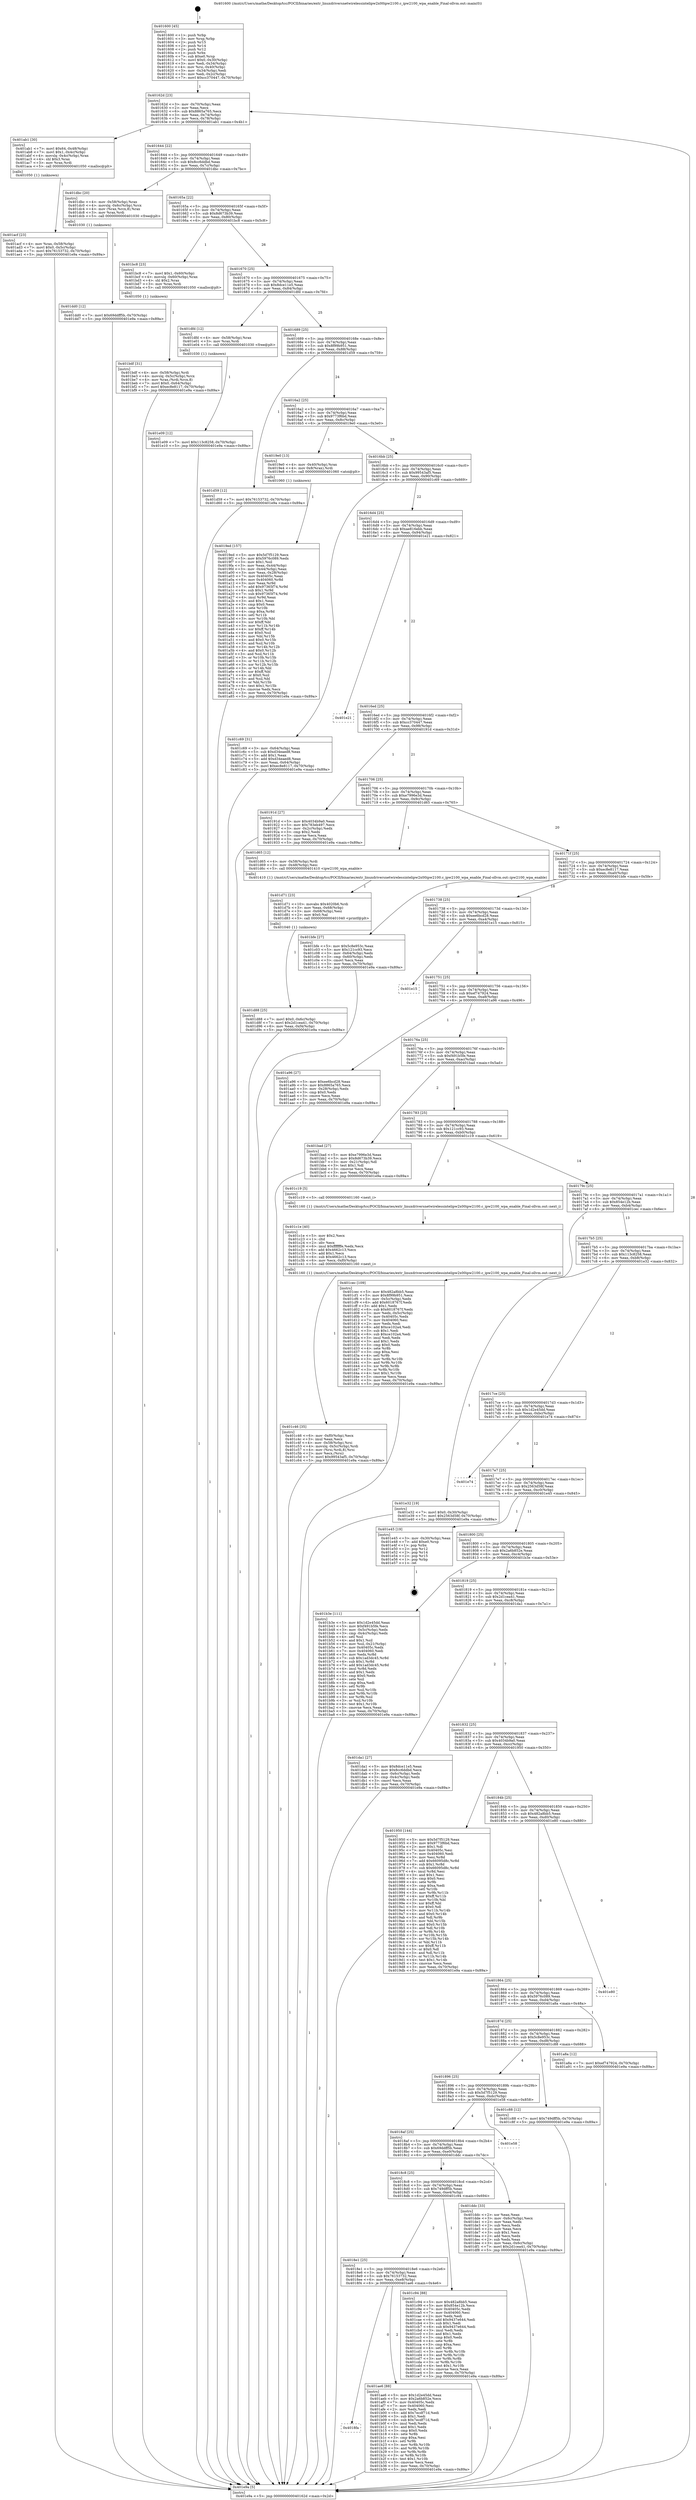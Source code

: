 digraph "0x401600" {
  label = "0x401600 (/mnt/c/Users/mathe/Desktop/tcc/POCII/binaries/extr_linuxdriversnetwirelessintelipw2x00ipw2100.c_ipw2100_wpa_enable_Final-ollvm.out::main(0))"
  labelloc = "t"
  node[shape=record]

  Entry [label="",width=0.3,height=0.3,shape=circle,fillcolor=black,style=filled]
  "0x40162d" [label="{
     0x40162d [23]\l
     | [instrs]\l
     &nbsp;&nbsp;0x40162d \<+3\>: mov -0x70(%rbp),%eax\l
     &nbsp;&nbsp;0x401630 \<+2\>: mov %eax,%ecx\l
     &nbsp;&nbsp;0x401632 \<+6\>: sub $0x8865a765,%ecx\l
     &nbsp;&nbsp;0x401638 \<+3\>: mov %eax,-0x74(%rbp)\l
     &nbsp;&nbsp;0x40163b \<+3\>: mov %ecx,-0x78(%rbp)\l
     &nbsp;&nbsp;0x40163e \<+6\>: je 0000000000401ab1 \<main+0x4b1\>\l
  }"]
  "0x401ab1" [label="{
     0x401ab1 [30]\l
     | [instrs]\l
     &nbsp;&nbsp;0x401ab1 \<+7\>: movl $0x64,-0x48(%rbp)\l
     &nbsp;&nbsp;0x401ab8 \<+7\>: movl $0x1,-0x4c(%rbp)\l
     &nbsp;&nbsp;0x401abf \<+4\>: movslq -0x4c(%rbp),%rax\l
     &nbsp;&nbsp;0x401ac3 \<+4\>: shl $0x3,%rax\l
     &nbsp;&nbsp;0x401ac7 \<+3\>: mov %rax,%rdi\l
     &nbsp;&nbsp;0x401aca \<+5\>: call 0000000000401050 \<malloc@plt\>\l
     | [calls]\l
     &nbsp;&nbsp;0x401050 \{1\} (unknown)\l
  }"]
  "0x401644" [label="{
     0x401644 [22]\l
     | [instrs]\l
     &nbsp;&nbsp;0x401644 \<+5\>: jmp 0000000000401649 \<main+0x49\>\l
     &nbsp;&nbsp;0x401649 \<+3\>: mov -0x74(%rbp),%eax\l
     &nbsp;&nbsp;0x40164c \<+5\>: sub $0x8cc6ddbd,%eax\l
     &nbsp;&nbsp;0x401651 \<+3\>: mov %eax,-0x7c(%rbp)\l
     &nbsp;&nbsp;0x401654 \<+6\>: je 0000000000401dbc \<main+0x7bc\>\l
  }"]
  Exit [label="",width=0.3,height=0.3,shape=circle,fillcolor=black,style=filled,peripheries=2]
  "0x401dbc" [label="{
     0x401dbc [20]\l
     | [instrs]\l
     &nbsp;&nbsp;0x401dbc \<+4\>: mov -0x58(%rbp),%rax\l
     &nbsp;&nbsp;0x401dc0 \<+4\>: movslq -0x6c(%rbp),%rcx\l
     &nbsp;&nbsp;0x401dc4 \<+4\>: mov (%rax,%rcx,8),%rax\l
     &nbsp;&nbsp;0x401dc8 \<+3\>: mov %rax,%rdi\l
     &nbsp;&nbsp;0x401dcb \<+5\>: call 0000000000401030 \<free@plt\>\l
     | [calls]\l
     &nbsp;&nbsp;0x401030 \{1\} (unknown)\l
  }"]
  "0x40165a" [label="{
     0x40165a [22]\l
     | [instrs]\l
     &nbsp;&nbsp;0x40165a \<+5\>: jmp 000000000040165f \<main+0x5f\>\l
     &nbsp;&nbsp;0x40165f \<+3\>: mov -0x74(%rbp),%eax\l
     &nbsp;&nbsp;0x401662 \<+5\>: sub $0x8d673b39,%eax\l
     &nbsp;&nbsp;0x401667 \<+3\>: mov %eax,-0x80(%rbp)\l
     &nbsp;&nbsp;0x40166a \<+6\>: je 0000000000401bc8 \<main+0x5c8\>\l
  }"]
  "0x401e09" [label="{
     0x401e09 [12]\l
     | [instrs]\l
     &nbsp;&nbsp;0x401e09 \<+7\>: movl $0x113c8258,-0x70(%rbp)\l
     &nbsp;&nbsp;0x401e10 \<+5\>: jmp 0000000000401e9a \<main+0x89a\>\l
  }"]
  "0x401bc8" [label="{
     0x401bc8 [23]\l
     | [instrs]\l
     &nbsp;&nbsp;0x401bc8 \<+7\>: movl $0x1,-0x60(%rbp)\l
     &nbsp;&nbsp;0x401bcf \<+4\>: movslq -0x60(%rbp),%rax\l
     &nbsp;&nbsp;0x401bd3 \<+4\>: shl $0x2,%rax\l
     &nbsp;&nbsp;0x401bd7 \<+3\>: mov %rax,%rdi\l
     &nbsp;&nbsp;0x401bda \<+5\>: call 0000000000401050 \<malloc@plt\>\l
     | [calls]\l
     &nbsp;&nbsp;0x401050 \{1\} (unknown)\l
  }"]
  "0x401670" [label="{
     0x401670 [25]\l
     | [instrs]\l
     &nbsp;&nbsp;0x401670 \<+5\>: jmp 0000000000401675 \<main+0x75\>\l
     &nbsp;&nbsp;0x401675 \<+3\>: mov -0x74(%rbp),%eax\l
     &nbsp;&nbsp;0x401678 \<+5\>: sub $0x8dce11e5,%eax\l
     &nbsp;&nbsp;0x40167d \<+6\>: mov %eax,-0x84(%rbp)\l
     &nbsp;&nbsp;0x401683 \<+6\>: je 0000000000401dfd \<main+0x7fd\>\l
  }"]
  "0x401dd0" [label="{
     0x401dd0 [12]\l
     | [instrs]\l
     &nbsp;&nbsp;0x401dd0 \<+7\>: movl $0x69ddff5b,-0x70(%rbp)\l
     &nbsp;&nbsp;0x401dd7 \<+5\>: jmp 0000000000401e9a \<main+0x89a\>\l
  }"]
  "0x401dfd" [label="{
     0x401dfd [12]\l
     | [instrs]\l
     &nbsp;&nbsp;0x401dfd \<+4\>: mov -0x58(%rbp),%rax\l
     &nbsp;&nbsp;0x401e01 \<+3\>: mov %rax,%rdi\l
     &nbsp;&nbsp;0x401e04 \<+5\>: call 0000000000401030 \<free@plt\>\l
     | [calls]\l
     &nbsp;&nbsp;0x401030 \{1\} (unknown)\l
  }"]
  "0x401689" [label="{
     0x401689 [25]\l
     | [instrs]\l
     &nbsp;&nbsp;0x401689 \<+5\>: jmp 000000000040168e \<main+0x8e\>\l
     &nbsp;&nbsp;0x40168e \<+3\>: mov -0x74(%rbp),%eax\l
     &nbsp;&nbsp;0x401691 \<+5\>: sub $0x8f99b951,%eax\l
     &nbsp;&nbsp;0x401696 \<+6\>: mov %eax,-0x88(%rbp)\l
     &nbsp;&nbsp;0x40169c \<+6\>: je 0000000000401d59 \<main+0x759\>\l
  }"]
  "0x401d88" [label="{
     0x401d88 [25]\l
     | [instrs]\l
     &nbsp;&nbsp;0x401d88 \<+7\>: movl $0x0,-0x6c(%rbp)\l
     &nbsp;&nbsp;0x401d8f \<+7\>: movl $0x2d1cea41,-0x70(%rbp)\l
     &nbsp;&nbsp;0x401d96 \<+6\>: mov %eax,-0xf4(%rbp)\l
     &nbsp;&nbsp;0x401d9c \<+5\>: jmp 0000000000401e9a \<main+0x89a\>\l
  }"]
  "0x401d59" [label="{
     0x401d59 [12]\l
     | [instrs]\l
     &nbsp;&nbsp;0x401d59 \<+7\>: movl $0x76153732,-0x70(%rbp)\l
     &nbsp;&nbsp;0x401d60 \<+5\>: jmp 0000000000401e9a \<main+0x89a\>\l
  }"]
  "0x4016a2" [label="{
     0x4016a2 [25]\l
     | [instrs]\l
     &nbsp;&nbsp;0x4016a2 \<+5\>: jmp 00000000004016a7 \<main+0xa7\>\l
     &nbsp;&nbsp;0x4016a7 \<+3\>: mov -0x74(%rbp),%eax\l
     &nbsp;&nbsp;0x4016aa \<+5\>: sub $0x9773f6bd,%eax\l
     &nbsp;&nbsp;0x4016af \<+6\>: mov %eax,-0x8c(%rbp)\l
     &nbsp;&nbsp;0x4016b5 \<+6\>: je 00000000004019e0 \<main+0x3e0\>\l
  }"]
  "0x401d71" [label="{
     0x401d71 [23]\l
     | [instrs]\l
     &nbsp;&nbsp;0x401d71 \<+10\>: movabs $0x4020b6,%rdi\l
     &nbsp;&nbsp;0x401d7b \<+3\>: mov %eax,-0x68(%rbp)\l
     &nbsp;&nbsp;0x401d7e \<+3\>: mov -0x68(%rbp),%esi\l
     &nbsp;&nbsp;0x401d81 \<+2\>: mov $0x0,%al\l
     &nbsp;&nbsp;0x401d83 \<+5\>: call 0000000000401040 \<printf@plt\>\l
     | [calls]\l
     &nbsp;&nbsp;0x401040 \{1\} (unknown)\l
  }"]
  "0x4019e0" [label="{
     0x4019e0 [13]\l
     | [instrs]\l
     &nbsp;&nbsp;0x4019e0 \<+4\>: mov -0x40(%rbp),%rax\l
     &nbsp;&nbsp;0x4019e4 \<+4\>: mov 0x8(%rax),%rdi\l
     &nbsp;&nbsp;0x4019e8 \<+5\>: call 0000000000401060 \<atoi@plt\>\l
     | [calls]\l
     &nbsp;&nbsp;0x401060 \{1\} (unknown)\l
  }"]
  "0x4016bb" [label="{
     0x4016bb [25]\l
     | [instrs]\l
     &nbsp;&nbsp;0x4016bb \<+5\>: jmp 00000000004016c0 \<main+0xc0\>\l
     &nbsp;&nbsp;0x4016c0 \<+3\>: mov -0x74(%rbp),%eax\l
     &nbsp;&nbsp;0x4016c3 \<+5\>: sub $0x99543af5,%eax\l
     &nbsp;&nbsp;0x4016c8 \<+6\>: mov %eax,-0x90(%rbp)\l
     &nbsp;&nbsp;0x4016ce \<+6\>: je 0000000000401c69 \<main+0x669\>\l
  }"]
  "0x401c46" [label="{
     0x401c46 [35]\l
     | [instrs]\l
     &nbsp;&nbsp;0x401c46 \<+6\>: mov -0xf0(%rbp),%ecx\l
     &nbsp;&nbsp;0x401c4c \<+3\>: imul %eax,%ecx\l
     &nbsp;&nbsp;0x401c4f \<+4\>: mov -0x58(%rbp),%rsi\l
     &nbsp;&nbsp;0x401c53 \<+4\>: movslq -0x5c(%rbp),%rdi\l
     &nbsp;&nbsp;0x401c57 \<+4\>: mov (%rsi,%rdi,8),%rsi\l
     &nbsp;&nbsp;0x401c5b \<+2\>: mov %ecx,(%rsi)\l
     &nbsp;&nbsp;0x401c5d \<+7\>: movl $0x99543af5,-0x70(%rbp)\l
     &nbsp;&nbsp;0x401c64 \<+5\>: jmp 0000000000401e9a \<main+0x89a\>\l
  }"]
  "0x401c69" [label="{
     0x401c69 [31]\l
     | [instrs]\l
     &nbsp;&nbsp;0x401c69 \<+3\>: mov -0x64(%rbp),%eax\l
     &nbsp;&nbsp;0x401c6c \<+5\>: sub $0xd34eaed8,%eax\l
     &nbsp;&nbsp;0x401c71 \<+3\>: add $0x1,%eax\l
     &nbsp;&nbsp;0x401c74 \<+5\>: add $0xd34eaed8,%eax\l
     &nbsp;&nbsp;0x401c79 \<+3\>: mov %eax,-0x64(%rbp)\l
     &nbsp;&nbsp;0x401c7c \<+7\>: movl $0xec8e8117,-0x70(%rbp)\l
     &nbsp;&nbsp;0x401c83 \<+5\>: jmp 0000000000401e9a \<main+0x89a\>\l
  }"]
  "0x4016d4" [label="{
     0x4016d4 [25]\l
     | [instrs]\l
     &nbsp;&nbsp;0x4016d4 \<+5\>: jmp 00000000004016d9 \<main+0xd9\>\l
     &nbsp;&nbsp;0x4016d9 \<+3\>: mov -0x74(%rbp),%eax\l
     &nbsp;&nbsp;0x4016dc \<+5\>: sub $0xae816ebb,%eax\l
     &nbsp;&nbsp;0x4016e1 \<+6\>: mov %eax,-0x94(%rbp)\l
     &nbsp;&nbsp;0x4016e7 \<+6\>: je 0000000000401e21 \<main+0x821\>\l
  }"]
  "0x401c1e" [label="{
     0x401c1e [40]\l
     | [instrs]\l
     &nbsp;&nbsp;0x401c1e \<+5\>: mov $0x2,%ecx\l
     &nbsp;&nbsp;0x401c23 \<+1\>: cltd\l
     &nbsp;&nbsp;0x401c24 \<+2\>: idiv %ecx\l
     &nbsp;&nbsp;0x401c26 \<+6\>: imul $0xfffffffe,%edx,%ecx\l
     &nbsp;&nbsp;0x401c2c \<+6\>: add $0x4662c13,%ecx\l
     &nbsp;&nbsp;0x401c32 \<+3\>: add $0x1,%ecx\l
     &nbsp;&nbsp;0x401c35 \<+6\>: sub $0x4662c13,%ecx\l
     &nbsp;&nbsp;0x401c3b \<+6\>: mov %ecx,-0xf0(%rbp)\l
     &nbsp;&nbsp;0x401c41 \<+5\>: call 0000000000401160 \<next_i\>\l
     | [calls]\l
     &nbsp;&nbsp;0x401160 \{1\} (/mnt/c/Users/mathe/Desktop/tcc/POCII/binaries/extr_linuxdriversnetwirelessintelipw2x00ipw2100.c_ipw2100_wpa_enable_Final-ollvm.out::next_i)\l
  }"]
  "0x401e21" [label="{
     0x401e21\l
  }", style=dashed]
  "0x4016ed" [label="{
     0x4016ed [25]\l
     | [instrs]\l
     &nbsp;&nbsp;0x4016ed \<+5\>: jmp 00000000004016f2 \<main+0xf2\>\l
     &nbsp;&nbsp;0x4016f2 \<+3\>: mov -0x74(%rbp),%eax\l
     &nbsp;&nbsp;0x4016f5 \<+5\>: sub $0xcc370447,%eax\l
     &nbsp;&nbsp;0x4016fa \<+6\>: mov %eax,-0x98(%rbp)\l
     &nbsp;&nbsp;0x401700 \<+6\>: je 000000000040191d \<main+0x31d\>\l
  }"]
  "0x401bdf" [label="{
     0x401bdf [31]\l
     | [instrs]\l
     &nbsp;&nbsp;0x401bdf \<+4\>: mov -0x58(%rbp),%rdi\l
     &nbsp;&nbsp;0x401be3 \<+4\>: movslq -0x5c(%rbp),%rcx\l
     &nbsp;&nbsp;0x401be7 \<+4\>: mov %rax,(%rdi,%rcx,8)\l
     &nbsp;&nbsp;0x401beb \<+7\>: movl $0x0,-0x64(%rbp)\l
     &nbsp;&nbsp;0x401bf2 \<+7\>: movl $0xec8e8117,-0x70(%rbp)\l
     &nbsp;&nbsp;0x401bf9 \<+5\>: jmp 0000000000401e9a \<main+0x89a\>\l
  }"]
  "0x40191d" [label="{
     0x40191d [27]\l
     | [instrs]\l
     &nbsp;&nbsp;0x40191d \<+5\>: mov $0x4034b9a0,%eax\l
     &nbsp;&nbsp;0x401922 \<+5\>: mov $0x783eb497,%ecx\l
     &nbsp;&nbsp;0x401927 \<+3\>: mov -0x2c(%rbp),%edx\l
     &nbsp;&nbsp;0x40192a \<+3\>: cmp $0x2,%edx\l
     &nbsp;&nbsp;0x40192d \<+3\>: cmovne %ecx,%eax\l
     &nbsp;&nbsp;0x401930 \<+3\>: mov %eax,-0x70(%rbp)\l
     &nbsp;&nbsp;0x401933 \<+5\>: jmp 0000000000401e9a \<main+0x89a\>\l
  }"]
  "0x401706" [label="{
     0x401706 [25]\l
     | [instrs]\l
     &nbsp;&nbsp;0x401706 \<+5\>: jmp 000000000040170b \<main+0x10b\>\l
     &nbsp;&nbsp;0x40170b \<+3\>: mov -0x74(%rbp),%eax\l
     &nbsp;&nbsp;0x40170e \<+5\>: sub $0xe7996e3d,%eax\l
     &nbsp;&nbsp;0x401713 \<+6\>: mov %eax,-0x9c(%rbp)\l
     &nbsp;&nbsp;0x401719 \<+6\>: je 0000000000401d65 \<main+0x765\>\l
  }"]
  "0x401e9a" [label="{
     0x401e9a [5]\l
     | [instrs]\l
     &nbsp;&nbsp;0x401e9a \<+5\>: jmp 000000000040162d \<main+0x2d\>\l
  }"]
  "0x401600" [label="{
     0x401600 [45]\l
     | [instrs]\l
     &nbsp;&nbsp;0x401600 \<+1\>: push %rbp\l
     &nbsp;&nbsp;0x401601 \<+3\>: mov %rsp,%rbp\l
     &nbsp;&nbsp;0x401604 \<+2\>: push %r15\l
     &nbsp;&nbsp;0x401606 \<+2\>: push %r14\l
     &nbsp;&nbsp;0x401608 \<+2\>: push %r12\l
     &nbsp;&nbsp;0x40160a \<+1\>: push %rbx\l
     &nbsp;&nbsp;0x40160b \<+7\>: sub $0xe0,%rsp\l
     &nbsp;&nbsp;0x401612 \<+7\>: movl $0x0,-0x30(%rbp)\l
     &nbsp;&nbsp;0x401619 \<+3\>: mov %edi,-0x34(%rbp)\l
     &nbsp;&nbsp;0x40161c \<+4\>: mov %rsi,-0x40(%rbp)\l
     &nbsp;&nbsp;0x401620 \<+3\>: mov -0x34(%rbp),%edi\l
     &nbsp;&nbsp;0x401623 \<+3\>: mov %edi,-0x2c(%rbp)\l
     &nbsp;&nbsp;0x401626 \<+7\>: movl $0xcc370447,-0x70(%rbp)\l
  }"]
  "0x4018fa" [label="{
     0x4018fa\l
  }", style=dashed]
  "0x401d65" [label="{
     0x401d65 [12]\l
     | [instrs]\l
     &nbsp;&nbsp;0x401d65 \<+4\>: mov -0x58(%rbp),%rdi\l
     &nbsp;&nbsp;0x401d69 \<+3\>: mov -0x48(%rbp),%esi\l
     &nbsp;&nbsp;0x401d6c \<+5\>: call 0000000000401410 \<ipw2100_wpa_enable\>\l
     | [calls]\l
     &nbsp;&nbsp;0x401410 \{1\} (/mnt/c/Users/mathe/Desktop/tcc/POCII/binaries/extr_linuxdriversnetwirelessintelipw2x00ipw2100.c_ipw2100_wpa_enable_Final-ollvm.out::ipw2100_wpa_enable)\l
  }"]
  "0x40171f" [label="{
     0x40171f [25]\l
     | [instrs]\l
     &nbsp;&nbsp;0x40171f \<+5\>: jmp 0000000000401724 \<main+0x124\>\l
     &nbsp;&nbsp;0x401724 \<+3\>: mov -0x74(%rbp),%eax\l
     &nbsp;&nbsp;0x401727 \<+5\>: sub $0xec8e8117,%eax\l
     &nbsp;&nbsp;0x40172c \<+6\>: mov %eax,-0xa0(%rbp)\l
     &nbsp;&nbsp;0x401732 \<+6\>: je 0000000000401bfe \<main+0x5fe\>\l
  }"]
  "0x401ae6" [label="{
     0x401ae6 [88]\l
     | [instrs]\l
     &nbsp;&nbsp;0x401ae6 \<+5\>: mov $0x1d2e45dd,%eax\l
     &nbsp;&nbsp;0x401aeb \<+5\>: mov $0x2a6b852e,%ecx\l
     &nbsp;&nbsp;0x401af0 \<+7\>: mov 0x40405c,%edx\l
     &nbsp;&nbsp;0x401af7 \<+7\>: mov 0x404060,%esi\l
     &nbsp;&nbsp;0x401afe \<+2\>: mov %edx,%edi\l
     &nbsp;&nbsp;0x401b00 \<+6\>: add $0x7ecdf71d,%edi\l
     &nbsp;&nbsp;0x401b06 \<+3\>: sub $0x1,%edi\l
     &nbsp;&nbsp;0x401b09 \<+6\>: sub $0x7ecdf71d,%edi\l
     &nbsp;&nbsp;0x401b0f \<+3\>: imul %edi,%edx\l
     &nbsp;&nbsp;0x401b12 \<+3\>: and $0x1,%edx\l
     &nbsp;&nbsp;0x401b15 \<+3\>: cmp $0x0,%edx\l
     &nbsp;&nbsp;0x401b18 \<+4\>: sete %r8b\l
     &nbsp;&nbsp;0x401b1c \<+3\>: cmp $0xa,%esi\l
     &nbsp;&nbsp;0x401b1f \<+4\>: setl %r9b\l
     &nbsp;&nbsp;0x401b23 \<+3\>: mov %r8b,%r10b\l
     &nbsp;&nbsp;0x401b26 \<+3\>: and %r9b,%r10b\l
     &nbsp;&nbsp;0x401b29 \<+3\>: xor %r9b,%r8b\l
     &nbsp;&nbsp;0x401b2c \<+3\>: or %r8b,%r10b\l
     &nbsp;&nbsp;0x401b2f \<+4\>: test $0x1,%r10b\l
     &nbsp;&nbsp;0x401b33 \<+3\>: cmovne %ecx,%eax\l
     &nbsp;&nbsp;0x401b36 \<+3\>: mov %eax,-0x70(%rbp)\l
     &nbsp;&nbsp;0x401b39 \<+5\>: jmp 0000000000401e9a \<main+0x89a\>\l
  }"]
  "0x401bfe" [label="{
     0x401bfe [27]\l
     | [instrs]\l
     &nbsp;&nbsp;0x401bfe \<+5\>: mov $0x5c8e953c,%eax\l
     &nbsp;&nbsp;0x401c03 \<+5\>: mov $0x121cc93,%ecx\l
     &nbsp;&nbsp;0x401c08 \<+3\>: mov -0x64(%rbp),%edx\l
     &nbsp;&nbsp;0x401c0b \<+3\>: cmp -0x60(%rbp),%edx\l
     &nbsp;&nbsp;0x401c0e \<+3\>: cmovl %ecx,%eax\l
     &nbsp;&nbsp;0x401c11 \<+3\>: mov %eax,-0x70(%rbp)\l
     &nbsp;&nbsp;0x401c14 \<+5\>: jmp 0000000000401e9a \<main+0x89a\>\l
  }"]
  "0x401738" [label="{
     0x401738 [25]\l
     | [instrs]\l
     &nbsp;&nbsp;0x401738 \<+5\>: jmp 000000000040173d \<main+0x13d\>\l
     &nbsp;&nbsp;0x40173d \<+3\>: mov -0x74(%rbp),%eax\l
     &nbsp;&nbsp;0x401740 \<+5\>: sub $0xee6bcd28,%eax\l
     &nbsp;&nbsp;0x401745 \<+6\>: mov %eax,-0xa4(%rbp)\l
     &nbsp;&nbsp;0x40174b \<+6\>: je 0000000000401e15 \<main+0x815\>\l
  }"]
  "0x4018e1" [label="{
     0x4018e1 [25]\l
     | [instrs]\l
     &nbsp;&nbsp;0x4018e1 \<+5\>: jmp 00000000004018e6 \<main+0x2e6\>\l
     &nbsp;&nbsp;0x4018e6 \<+3\>: mov -0x74(%rbp),%eax\l
     &nbsp;&nbsp;0x4018e9 \<+5\>: sub $0x76153732,%eax\l
     &nbsp;&nbsp;0x4018ee \<+6\>: mov %eax,-0xe8(%rbp)\l
     &nbsp;&nbsp;0x4018f4 \<+6\>: je 0000000000401ae6 \<main+0x4e6\>\l
  }"]
  "0x401e15" [label="{
     0x401e15\l
  }", style=dashed]
  "0x401751" [label="{
     0x401751 [25]\l
     | [instrs]\l
     &nbsp;&nbsp;0x401751 \<+5\>: jmp 0000000000401756 \<main+0x156\>\l
     &nbsp;&nbsp;0x401756 \<+3\>: mov -0x74(%rbp),%eax\l
     &nbsp;&nbsp;0x401759 \<+5\>: sub $0xef747924,%eax\l
     &nbsp;&nbsp;0x40175e \<+6\>: mov %eax,-0xa8(%rbp)\l
     &nbsp;&nbsp;0x401764 \<+6\>: je 0000000000401a96 \<main+0x496\>\l
  }"]
  "0x401c94" [label="{
     0x401c94 [88]\l
     | [instrs]\l
     &nbsp;&nbsp;0x401c94 \<+5\>: mov $0x482a8bb5,%eax\l
     &nbsp;&nbsp;0x401c99 \<+5\>: mov $0x854e12b,%ecx\l
     &nbsp;&nbsp;0x401c9e \<+7\>: mov 0x40405c,%edx\l
     &nbsp;&nbsp;0x401ca5 \<+7\>: mov 0x404060,%esi\l
     &nbsp;&nbsp;0x401cac \<+2\>: mov %edx,%edi\l
     &nbsp;&nbsp;0x401cae \<+6\>: add $0x9437e644,%edi\l
     &nbsp;&nbsp;0x401cb4 \<+3\>: sub $0x1,%edi\l
     &nbsp;&nbsp;0x401cb7 \<+6\>: sub $0x9437e644,%edi\l
     &nbsp;&nbsp;0x401cbd \<+3\>: imul %edi,%edx\l
     &nbsp;&nbsp;0x401cc0 \<+3\>: and $0x1,%edx\l
     &nbsp;&nbsp;0x401cc3 \<+3\>: cmp $0x0,%edx\l
     &nbsp;&nbsp;0x401cc6 \<+4\>: sete %r8b\l
     &nbsp;&nbsp;0x401cca \<+3\>: cmp $0xa,%esi\l
     &nbsp;&nbsp;0x401ccd \<+4\>: setl %r9b\l
     &nbsp;&nbsp;0x401cd1 \<+3\>: mov %r8b,%r10b\l
     &nbsp;&nbsp;0x401cd4 \<+3\>: and %r9b,%r10b\l
     &nbsp;&nbsp;0x401cd7 \<+3\>: xor %r9b,%r8b\l
     &nbsp;&nbsp;0x401cda \<+3\>: or %r8b,%r10b\l
     &nbsp;&nbsp;0x401cdd \<+4\>: test $0x1,%r10b\l
     &nbsp;&nbsp;0x401ce1 \<+3\>: cmovne %ecx,%eax\l
     &nbsp;&nbsp;0x401ce4 \<+3\>: mov %eax,-0x70(%rbp)\l
     &nbsp;&nbsp;0x401ce7 \<+5\>: jmp 0000000000401e9a \<main+0x89a\>\l
  }"]
  "0x401a96" [label="{
     0x401a96 [27]\l
     | [instrs]\l
     &nbsp;&nbsp;0x401a96 \<+5\>: mov $0xee6bcd28,%eax\l
     &nbsp;&nbsp;0x401a9b \<+5\>: mov $0x8865a765,%ecx\l
     &nbsp;&nbsp;0x401aa0 \<+3\>: mov -0x28(%rbp),%edx\l
     &nbsp;&nbsp;0x401aa3 \<+3\>: cmp $0x0,%edx\l
     &nbsp;&nbsp;0x401aa6 \<+3\>: cmove %ecx,%eax\l
     &nbsp;&nbsp;0x401aa9 \<+3\>: mov %eax,-0x70(%rbp)\l
     &nbsp;&nbsp;0x401aac \<+5\>: jmp 0000000000401e9a \<main+0x89a\>\l
  }"]
  "0x40176a" [label="{
     0x40176a [25]\l
     | [instrs]\l
     &nbsp;&nbsp;0x40176a \<+5\>: jmp 000000000040176f \<main+0x16f\>\l
     &nbsp;&nbsp;0x40176f \<+3\>: mov -0x74(%rbp),%eax\l
     &nbsp;&nbsp;0x401772 \<+5\>: sub $0xf491b5fe,%eax\l
     &nbsp;&nbsp;0x401777 \<+6\>: mov %eax,-0xac(%rbp)\l
     &nbsp;&nbsp;0x40177d \<+6\>: je 0000000000401bad \<main+0x5ad\>\l
  }"]
  "0x4018c8" [label="{
     0x4018c8 [25]\l
     | [instrs]\l
     &nbsp;&nbsp;0x4018c8 \<+5\>: jmp 00000000004018cd \<main+0x2cd\>\l
     &nbsp;&nbsp;0x4018cd \<+3\>: mov -0x74(%rbp),%eax\l
     &nbsp;&nbsp;0x4018d0 \<+5\>: sub $0x749dff5b,%eax\l
     &nbsp;&nbsp;0x4018d5 \<+6\>: mov %eax,-0xe4(%rbp)\l
     &nbsp;&nbsp;0x4018db \<+6\>: je 0000000000401c94 \<main+0x694\>\l
  }"]
  "0x401bad" [label="{
     0x401bad [27]\l
     | [instrs]\l
     &nbsp;&nbsp;0x401bad \<+5\>: mov $0xe7996e3d,%eax\l
     &nbsp;&nbsp;0x401bb2 \<+5\>: mov $0x8d673b39,%ecx\l
     &nbsp;&nbsp;0x401bb7 \<+3\>: mov -0x21(%rbp),%dl\l
     &nbsp;&nbsp;0x401bba \<+3\>: test $0x1,%dl\l
     &nbsp;&nbsp;0x401bbd \<+3\>: cmovne %ecx,%eax\l
     &nbsp;&nbsp;0x401bc0 \<+3\>: mov %eax,-0x70(%rbp)\l
     &nbsp;&nbsp;0x401bc3 \<+5\>: jmp 0000000000401e9a \<main+0x89a\>\l
  }"]
  "0x401783" [label="{
     0x401783 [25]\l
     | [instrs]\l
     &nbsp;&nbsp;0x401783 \<+5\>: jmp 0000000000401788 \<main+0x188\>\l
     &nbsp;&nbsp;0x401788 \<+3\>: mov -0x74(%rbp),%eax\l
     &nbsp;&nbsp;0x40178b \<+5\>: sub $0x121cc93,%eax\l
     &nbsp;&nbsp;0x401790 \<+6\>: mov %eax,-0xb0(%rbp)\l
     &nbsp;&nbsp;0x401796 \<+6\>: je 0000000000401c19 \<main+0x619\>\l
  }"]
  "0x401ddc" [label="{
     0x401ddc [33]\l
     | [instrs]\l
     &nbsp;&nbsp;0x401ddc \<+2\>: xor %eax,%eax\l
     &nbsp;&nbsp;0x401dde \<+3\>: mov -0x6c(%rbp),%ecx\l
     &nbsp;&nbsp;0x401de1 \<+2\>: mov %eax,%edx\l
     &nbsp;&nbsp;0x401de3 \<+2\>: sub %ecx,%edx\l
     &nbsp;&nbsp;0x401de5 \<+2\>: mov %eax,%ecx\l
     &nbsp;&nbsp;0x401de7 \<+3\>: sub $0x1,%ecx\l
     &nbsp;&nbsp;0x401dea \<+2\>: add %ecx,%edx\l
     &nbsp;&nbsp;0x401dec \<+2\>: sub %edx,%eax\l
     &nbsp;&nbsp;0x401dee \<+3\>: mov %eax,-0x6c(%rbp)\l
     &nbsp;&nbsp;0x401df1 \<+7\>: movl $0x2d1cea41,-0x70(%rbp)\l
     &nbsp;&nbsp;0x401df8 \<+5\>: jmp 0000000000401e9a \<main+0x89a\>\l
  }"]
  "0x401c19" [label="{
     0x401c19 [5]\l
     | [instrs]\l
     &nbsp;&nbsp;0x401c19 \<+5\>: call 0000000000401160 \<next_i\>\l
     | [calls]\l
     &nbsp;&nbsp;0x401160 \{1\} (/mnt/c/Users/mathe/Desktop/tcc/POCII/binaries/extr_linuxdriversnetwirelessintelipw2x00ipw2100.c_ipw2100_wpa_enable_Final-ollvm.out::next_i)\l
  }"]
  "0x40179c" [label="{
     0x40179c [25]\l
     | [instrs]\l
     &nbsp;&nbsp;0x40179c \<+5\>: jmp 00000000004017a1 \<main+0x1a1\>\l
     &nbsp;&nbsp;0x4017a1 \<+3\>: mov -0x74(%rbp),%eax\l
     &nbsp;&nbsp;0x4017a4 \<+5\>: sub $0x854e12b,%eax\l
     &nbsp;&nbsp;0x4017a9 \<+6\>: mov %eax,-0xb4(%rbp)\l
     &nbsp;&nbsp;0x4017af \<+6\>: je 0000000000401cec \<main+0x6ec\>\l
  }"]
  "0x4018af" [label="{
     0x4018af [25]\l
     | [instrs]\l
     &nbsp;&nbsp;0x4018af \<+5\>: jmp 00000000004018b4 \<main+0x2b4\>\l
     &nbsp;&nbsp;0x4018b4 \<+3\>: mov -0x74(%rbp),%eax\l
     &nbsp;&nbsp;0x4018b7 \<+5\>: sub $0x69ddff5b,%eax\l
     &nbsp;&nbsp;0x4018bc \<+6\>: mov %eax,-0xe0(%rbp)\l
     &nbsp;&nbsp;0x4018c2 \<+6\>: je 0000000000401ddc \<main+0x7dc\>\l
  }"]
  "0x401cec" [label="{
     0x401cec [109]\l
     | [instrs]\l
     &nbsp;&nbsp;0x401cec \<+5\>: mov $0x482a8bb5,%eax\l
     &nbsp;&nbsp;0x401cf1 \<+5\>: mov $0x8f99b951,%ecx\l
     &nbsp;&nbsp;0x401cf6 \<+3\>: mov -0x5c(%rbp),%edx\l
     &nbsp;&nbsp;0x401cf9 \<+6\>: add $0x6018767f,%edx\l
     &nbsp;&nbsp;0x401cff \<+3\>: add $0x1,%edx\l
     &nbsp;&nbsp;0x401d02 \<+6\>: sub $0x6018767f,%edx\l
     &nbsp;&nbsp;0x401d08 \<+3\>: mov %edx,-0x5c(%rbp)\l
     &nbsp;&nbsp;0x401d0b \<+7\>: mov 0x40405c,%edx\l
     &nbsp;&nbsp;0x401d12 \<+7\>: mov 0x404060,%esi\l
     &nbsp;&nbsp;0x401d19 \<+2\>: mov %edx,%edi\l
     &nbsp;&nbsp;0x401d1b \<+6\>: add $0xce102a4,%edi\l
     &nbsp;&nbsp;0x401d21 \<+3\>: sub $0x1,%edi\l
     &nbsp;&nbsp;0x401d24 \<+6\>: sub $0xce102a4,%edi\l
     &nbsp;&nbsp;0x401d2a \<+3\>: imul %edi,%edx\l
     &nbsp;&nbsp;0x401d2d \<+3\>: and $0x1,%edx\l
     &nbsp;&nbsp;0x401d30 \<+3\>: cmp $0x0,%edx\l
     &nbsp;&nbsp;0x401d33 \<+4\>: sete %r8b\l
     &nbsp;&nbsp;0x401d37 \<+3\>: cmp $0xa,%esi\l
     &nbsp;&nbsp;0x401d3a \<+4\>: setl %r9b\l
     &nbsp;&nbsp;0x401d3e \<+3\>: mov %r8b,%r10b\l
     &nbsp;&nbsp;0x401d41 \<+3\>: and %r9b,%r10b\l
     &nbsp;&nbsp;0x401d44 \<+3\>: xor %r9b,%r8b\l
     &nbsp;&nbsp;0x401d47 \<+3\>: or %r8b,%r10b\l
     &nbsp;&nbsp;0x401d4a \<+4\>: test $0x1,%r10b\l
     &nbsp;&nbsp;0x401d4e \<+3\>: cmovne %ecx,%eax\l
     &nbsp;&nbsp;0x401d51 \<+3\>: mov %eax,-0x70(%rbp)\l
     &nbsp;&nbsp;0x401d54 \<+5\>: jmp 0000000000401e9a \<main+0x89a\>\l
  }"]
  "0x4017b5" [label="{
     0x4017b5 [25]\l
     | [instrs]\l
     &nbsp;&nbsp;0x4017b5 \<+5\>: jmp 00000000004017ba \<main+0x1ba\>\l
     &nbsp;&nbsp;0x4017ba \<+3\>: mov -0x74(%rbp),%eax\l
     &nbsp;&nbsp;0x4017bd \<+5\>: sub $0x113c8258,%eax\l
     &nbsp;&nbsp;0x4017c2 \<+6\>: mov %eax,-0xb8(%rbp)\l
     &nbsp;&nbsp;0x4017c8 \<+6\>: je 0000000000401e32 \<main+0x832\>\l
  }"]
  "0x401e58" [label="{
     0x401e58\l
  }", style=dashed]
  "0x401e32" [label="{
     0x401e32 [19]\l
     | [instrs]\l
     &nbsp;&nbsp;0x401e32 \<+7\>: movl $0x0,-0x30(%rbp)\l
     &nbsp;&nbsp;0x401e39 \<+7\>: movl $0x2563d58f,-0x70(%rbp)\l
     &nbsp;&nbsp;0x401e40 \<+5\>: jmp 0000000000401e9a \<main+0x89a\>\l
  }"]
  "0x4017ce" [label="{
     0x4017ce [25]\l
     | [instrs]\l
     &nbsp;&nbsp;0x4017ce \<+5\>: jmp 00000000004017d3 \<main+0x1d3\>\l
     &nbsp;&nbsp;0x4017d3 \<+3\>: mov -0x74(%rbp),%eax\l
     &nbsp;&nbsp;0x4017d6 \<+5\>: sub $0x1d2e45dd,%eax\l
     &nbsp;&nbsp;0x4017db \<+6\>: mov %eax,-0xbc(%rbp)\l
     &nbsp;&nbsp;0x4017e1 \<+6\>: je 0000000000401e74 \<main+0x874\>\l
  }"]
  "0x401896" [label="{
     0x401896 [25]\l
     | [instrs]\l
     &nbsp;&nbsp;0x401896 \<+5\>: jmp 000000000040189b \<main+0x29b\>\l
     &nbsp;&nbsp;0x40189b \<+3\>: mov -0x74(%rbp),%eax\l
     &nbsp;&nbsp;0x40189e \<+5\>: sub $0x5d7f5129,%eax\l
     &nbsp;&nbsp;0x4018a3 \<+6\>: mov %eax,-0xdc(%rbp)\l
     &nbsp;&nbsp;0x4018a9 \<+6\>: je 0000000000401e58 \<main+0x858\>\l
  }"]
  "0x401e74" [label="{
     0x401e74\l
  }", style=dashed]
  "0x4017e7" [label="{
     0x4017e7 [25]\l
     | [instrs]\l
     &nbsp;&nbsp;0x4017e7 \<+5\>: jmp 00000000004017ec \<main+0x1ec\>\l
     &nbsp;&nbsp;0x4017ec \<+3\>: mov -0x74(%rbp),%eax\l
     &nbsp;&nbsp;0x4017ef \<+5\>: sub $0x2563d58f,%eax\l
     &nbsp;&nbsp;0x4017f4 \<+6\>: mov %eax,-0xc0(%rbp)\l
     &nbsp;&nbsp;0x4017fa \<+6\>: je 0000000000401e45 \<main+0x845\>\l
  }"]
  "0x401c88" [label="{
     0x401c88 [12]\l
     | [instrs]\l
     &nbsp;&nbsp;0x401c88 \<+7\>: movl $0x749dff5b,-0x70(%rbp)\l
     &nbsp;&nbsp;0x401c8f \<+5\>: jmp 0000000000401e9a \<main+0x89a\>\l
  }"]
  "0x401e45" [label="{
     0x401e45 [19]\l
     | [instrs]\l
     &nbsp;&nbsp;0x401e45 \<+3\>: mov -0x30(%rbp),%eax\l
     &nbsp;&nbsp;0x401e48 \<+7\>: add $0xe0,%rsp\l
     &nbsp;&nbsp;0x401e4f \<+1\>: pop %rbx\l
     &nbsp;&nbsp;0x401e50 \<+2\>: pop %r12\l
     &nbsp;&nbsp;0x401e52 \<+2\>: pop %r14\l
     &nbsp;&nbsp;0x401e54 \<+2\>: pop %r15\l
     &nbsp;&nbsp;0x401e56 \<+1\>: pop %rbp\l
     &nbsp;&nbsp;0x401e57 \<+1\>: ret\l
  }"]
  "0x401800" [label="{
     0x401800 [25]\l
     | [instrs]\l
     &nbsp;&nbsp;0x401800 \<+5\>: jmp 0000000000401805 \<main+0x205\>\l
     &nbsp;&nbsp;0x401805 \<+3\>: mov -0x74(%rbp),%eax\l
     &nbsp;&nbsp;0x401808 \<+5\>: sub $0x2a6b852e,%eax\l
     &nbsp;&nbsp;0x40180d \<+6\>: mov %eax,-0xc4(%rbp)\l
     &nbsp;&nbsp;0x401813 \<+6\>: je 0000000000401b3e \<main+0x53e\>\l
  }"]
  "0x401acf" [label="{
     0x401acf [23]\l
     | [instrs]\l
     &nbsp;&nbsp;0x401acf \<+4\>: mov %rax,-0x58(%rbp)\l
     &nbsp;&nbsp;0x401ad3 \<+7\>: movl $0x0,-0x5c(%rbp)\l
     &nbsp;&nbsp;0x401ada \<+7\>: movl $0x76153732,-0x70(%rbp)\l
     &nbsp;&nbsp;0x401ae1 \<+5\>: jmp 0000000000401e9a \<main+0x89a\>\l
  }"]
  "0x401b3e" [label="{
     0x401b3e [111]\l
     | [instrs]\l
     &nbsp;&nbsp;0x401b3e \<+5\>: mov $0x1d2e45dd,%eax\l
     &nbsp;&nbsp;0x401b43 \<+5\>: mov $0xf491b5fe,%ecx\l
     &nbsp;&nbsp;0x401b48 \<+3\>: mov -0x5c(%rbp),%edx\l
     &nbsp;&nbsp;0x401b4b \<+3\>: cmp -0x4c(%rbp),%edx\l
     &nbsp;&nbsp;0x401b4e \<+4\>: setl %sil\l
     &nbsp;&nbsp;0x401b52 \<+4\>: and $0x1,%sil\l
     &nbsp;&nbsp;0x401b56 \<+4\>: mov %sil,-0x21(%rbp)\l
     &nbsp;&nbsp;0x401b5a \<+7\>: mov 0x40405c,%edx\l
     &nbsp;&nbsp;0x401b61 \<+7\>: mov 0x404060,%edi\l
     &nbsp;&nbsp;0x401b68 \<+3\>: mov %edx,%r8d\l
     &nbsp;&nbsp;0x401b6b \<+7\>: sub $0x1ad3dc45,%r8d\l
     &nbsp;&nbsp;0x401b72 \<+4\>: sub $0x1,%r8d\l
     &nbsp;&nbsp;0x401b76 \<+7\>: add $0x1ad3dc45,%r8d\l
     &nbsp;&nbsp;0x401b7d \<+4\>: imul %r8d,%edx\l
     &nbsp;&nbsp;0x401b81 \<+3\>: and $0x1,%edx\l
     &nbsp;&nbsp;0x401b84 \<+3\>: cmp $0x0,%edx\l
     &nbsp;&nbsp;0x401b87 \<+4\>: sete %sil\l
     &nbsp;&nbsp;0x401b8b \<+3\>: cmp $0xa,%edi\l
     &nbsp;&nbsp;0x401b8e \<+4\>: setl %r9b\l
     &nbsp;&nbsp;0x401b92 \<+3\>: mov %sil,%r10b\l
     &nbsp;&nbsp;0x401b95 \<+3\>: and %r9b,%r10b\l
     &nbsp;&nbsp;0x401b98 \<+3\>: xor %r9b,%sil\l
     &nbsp;&nbsp;0x401b9b \<+3\>: or %sil,%r10b\l
     &nbsp;&nbsp;0x401b9e \<+4\>: test $0x1,%r10b\l
     &nbsp;&nbsp;0x401ba2 \<+3\>: cmovne %ecx,%eax\l
     &nbsp;&nbsp;0x401ba5 \<+3\>: mov %eax,-0x70(%rbp)\l
     &nbsp;&nbsp;0x401ba8 \<+5\>: jmp 0000000000401e9a \<main+0x89a\>\l
  }"]
  "0x401819" [label="{
     0x401819 [25]\l
     | [instrs]\l
     &nbsp;&nbsp;0x401819 \<+5\>: jmp 000000000040181e \<main+0x21e\>\l
     &nbsp;&nbsp;0x40181e \<+3\>: mov -0x74(%rbp),%eax\l
     &nbsp;&nbsp;0x401821 \<+5\>: sub $0x2d1cea41,%eax\l
     &nbsp;&nbsp;0x401826 \<+6\>: mov %eax,-0xc8(%rbp)\l
     &nbsp;&nbsp;0x40182c \<+6\>: je 0000000000401da1 \<main+0x7a1\>\l
  }"]
  "0x40187d" [label="{
     0x40187d [25]\l
     | [instrs]\l
     &nbsp;&nbsp;0x40187d \<+5\>: jmp 0000000000401882 \<main+0x282\>\l
     &nbsp;&nbsp;0x401882 \<+3\>: mov -0x74(%rbp),%eax\l
     &nbsp;&nbsp;0x401885 \<+5\>: sub $0x5c8e953c,%eax\l
     &nbsp;&nbsp;0x40188a \<+6\>: mov %eax,-0xd8(%rbp)\l
     &nbsp;&nbsp;0x401890 \<+6\>: je 0000000000401c88 \<main+0x688\>\l
  }"]
  "0x401da1" [label="{
     0x401da1 [27]\l
     | [instrs]\l
     &nbsp;&nbsp;0x401da1 \<+5\>: mov $0x8dce11e5,%eax\l
     &nbsp;&nbsp;0x401da6 \<+5\>: mov $0x8cc6ddbd,%ecx\l
     &nbsp;&nbsp;0x401dab \<+3\>: mov -0x6c(%rbp),%edx\l
     &nbsp;&nbsp;0x401dae \<+3\>: cmp -0x4c(%rbp),%edx\l
     &nbsp;&nbsp;0x401db1 \<+3\>: cmovl %ecx,%eax\l
     &nbsp;&nbsp;0x401db4 \<+3\>: mov %eax,-0x70(%rbp)\l
     &nbsp;&nbsp;0x401db7 \<+5\>: jmp 0000000000401e9a \<main+0x89a\>\l
  }"]
  "0x401832" [label="{
     0x401832 [25]\l
     | [instrs]\l
     &nbsp;&nbsp;0x401832 \<+5\>: jmp 0000000000401837 \<main+0x237\>\l
     &nbsp;&nbsp;0x401837 \<+3\>: mov -0x74(%rbp),%eax\l
     &nbsp;&nbsp;0x40183a \<+5\>: sub $0x4034b9a0,%eax\l
     &nbsp;&nbsp;0x40183f \<+6\>: mov %eax,-0xcc(%rbp)\l
     &nbsp;&nbsp;0x401845 \<+6\>: je 0000000000401950 \<main+0x350\>\l
  }"]
  "0x401a8a" [label="{
     0x401a8a [12]\l
     | [instrs]\l
     &nbsp;&nbsp;0x401a8a \<+7\>: movl $0xef747924,-0x70(%rbp)\l
     &nbsp;&nbsp;0x401a91 \<+5\>: jmp 0000000000401e9a \<main+0x89a\>\l
  }"]
  "0x401950" [label="{
     0x401950 [144]\l
     | [instrs]\l
     &nbsp;&nbsp;0x401950 \<+5\>: mov $0x5d7f5129,%eax\l
     &nbsp;&nbsp;0x401955 \<+5\>: mov $0x9773f6bd,%ecx\l
     &nbsp;&nbsp;0x40195a \<+2\>: mov $0x1,%dl\l
     &nbsp;&nbsp;0x40195c \<+7\>: mov 0x40405c,%esi\l
     &nbsp;&nbsp;0x401963 \<+7\>: mov 0x404060,%edi\l
     &nbsp;&nbsp;0x40196a \<+3\>: mov %esi,%r8d\l
     &nbsp;&nbsp;0x40196d \<+7\>: add $0x66095d8c,%r8d\l
     &nbsp;&nbsp;0x401974 \<+4\>: sub $0x1,%r8d\l
     &nbsp;&nbsp;0x401978 \<+7\>: sub $0x66095d8c,%r8d\l
     &nbsp;&nbsp;0x40197f \<+4\>: imul %r8d,%esi\l
     &nbsp;&nbsp;0x401983 \<+3\>: and $0x1,%esi\l
     &nbsp;&nbsp;0x401986 \<+3\>: cmp $0x0,%esi\l
     &nbsp;&nbsp;0x401989 \<+4\>: sete %r9b\l
     &nbsp;&nbsp;0x40198d \<+3\>: cmp $0xa,%edi\l
     &nbsp;&nbsp;0x401990 \<+4\>: setl %r10b\l
     &nbsp;&nbsp;0x401994 \<+3\>: mov %r9b,%r11b\l
     &nbsp;&nbsp;0x401997 \<+4\>: xor $0xff,%r11b\l
     &nbsp;&nbsp;0x40199b \<+3\>: mov %r10b,%bl\l
     &nbsp;&nbsp;0x40199e \<+3\>: xor $0xff,%bl\l
     &nbsp;&nbsp;0x4019a1 \<+3\>: xor $0x0,%dl\l
     &nbsp;&nbsp;0x4019a4 \<+3\>: mov %r11b,%r14b\l
     &nbsp;&nbsp;0x4019a7 \<+4\>: and $0x0,%r14b\l
     &nbsp;&nbsp;0x4019ab \<+3\>: and %dl,%r9b\l
     &nbsp;&nbsp;0x4019ae \<+3\>: mov %bl,%r15b\l
     &nbsp;&nbsp;0x4019b1 \<+4\>: and $0x0,%r15b\l
     &nbsp;&nbsp;0x4019b5 \<+3\>: and %dl,%r10b\l
     &nbsp;&nbsp;0x4019b8 \<+3\>: or %r9b,%r14b\l
     &nbsp;&nbsp;0x4019bb \<+3\>: or %r10b,%r15b\l
     &nbsp;&nbsp;0x4019be \<+3\>: xor %r15b,%r14b\l
     &nbsp;&nbsp;0x4019c1 \<+3\>: or %bl,%r11b\l
     &nbsp;&nbsp;0x4019c4 \<+4\>: xor $0xff,%r11b\l
     &nbsp;&nbsp;0x4019c8 \<+3\>: or $0x0,%dl\l
     &nbsp;&nbsp;0x4019cb \<+3\>: and %dl,%r11b\l
     &nbsp;&nbsp;0x4019ce \<+3\>: or %r11b,%r14b\l
     &nbsp;&nbsp;0x4019d1 \<+4\>: test $0x1,%r14b\l
     &nbsp;&nbsp;0x4019d5 \<+3\>: cmovne %ecx,%eax\l
     &nbsp;&nbsp;0x4019d8 \<+3\>: mov %eax,-0x70(%rbp)\l
     &nbsp;&nbsp;0x4019db \<+5\>: jmp 0000000000401e9a \<main+0x89a\>\l
  }"]
  "0x40184b" [label="{
     0x40184b [25]\l
     | [instrs]\l
     &nbsp;&nbsp;0x40184b \<+5\>: jmp 0000000000401850 \<main+0x250\>\l
     &nbsp;&nbsp;0x401850 \<+3\>: mov -0x74(%rbp),%eax\l
     &nbsp;&nbsp;0x401853 \<+5\>: sub $0x482a8bb5,%eax\l
     &nbsp;&nbsp;0x401858 \<+6\>: mov %eax,-0xd0(%rbp)\l
     &nbsp;&nbsp;0x40185e \<+6\>: je 0000000000401e80 \<main+0x880\>\l
  }"]
  "0x4019ed" [label="{
     0x4019ed [157]\l
     | [instrs]\l
     &nbsp;&nbsp;0x4019ed \<+5\>: mov $0x5d7f5129,%ecx\l
     &nbsp;&nbsp;0x4019f2 \<+5\>: mov $0x5976c089,%edx\l
     &nbsp;&nbsp;0x4019f7 \<+3\>: mov $0x1,%sil\l
     &nbsp;&nbsp;0x4019fa \<+3\>: mov %eax,-0x44(%rbp)\l
     &nbsp;&nbsp;0x4019fd \<+3\>: mov -0x44(%rbp),%eax\l
     &nbsp;&nbsp;0x401a00 \<+3\>: mov %eax,-0x28(%rbp)\l
     &nbsp;&nbsp;0x401a03 \<+7\>: mov 0x40405c,%eax\l
     &nbsp;&nbsp;0x401a0a \<+8\>: mov 0x404060,%r8d\l
     &nbsp;&nbsp;0x401a12 \<+3\>: mov %eax,%r9d\l
     &nbsp;&nbsp;0x401a15 \<+7\>: add $0x97365f74,%r9d\l
     &nbsp;&nbsp;0x401a1c \<+4\>: sub $0x1,%r9d\l
     &nbsp;&nbsp;0x401a20 \<+7\>: sub $0x97365f74,%r9d\l
     &nbsp;&nbsp;0x401a27 \<+4\>: imul %r9d,%eax\l
     &nbsp;&nbsp;0x401a2b \<+3\>: and $0x1,%eax\l
     &nbsp;&nbsp;0x401a2e \<+3\>: cmp $0x0,%eax\l
     &nbsp;&nbsp;0x401a31 \<+4\>: sete %r10b\l
     &nbsp;&nbsp;0x401a35 \<+4\>: cmp $0xa,%r8d\l
     &nbsp;&nbsp;0x401a39 \<+4\>: setl %r11b\l
     &nbsp;&nbsp;0x401a3d \<+3\>: mov %r10b,%bl\l
     &nbsp;&nbsp;0x401a40 \<+3\>: xor $0xff,%bl\l
     &nbsp;&nbsp;0x401a43 \<+3\>: mov %r11b,%r14b\l
     &nbsp;&nbsp;0x401a46 \<+4\>: xor $0xff,%r14b\l
     &nbsp;&nbsp;0x401a4a \<+4\>: xor $0x0,%sil\l
     &nbsp;&nbsp;0x401a4e \<+3\>: mov %bl,%r15b\l
     &nbsp;&nbsp;0x401a51 \<+4\>: and $0x0,%r15b\l
     &nbsp;&nbsp;0x401a55 \<+3\>: and %sil,%r10b\l
     &nbsp;&nbsp;0x401a58 \<+3\>: mov %r14b,%r12b\l
     &nbsp;&nbsp;0x401a5b \<+4\>: and $0x0,%r12b\l
     &nbsp;&nbsp;0x401a5f \<+3\>: and %sil,%r11b\l
     &nbsp;&nbsp;0x401a62 \<+3\>: or %r10b,%r15b\l
     &nbsp;&nbsp;0x401a65 \<+3\>: or %r11b,%r12b\l
     &nbsp;&nbsp;0x401a68 \<+3\>: xor %r12b,%r15b\l
     &nbsp;&nbsp;0x401a6b \<+3\>: or %r14b,%bl\l
     &nbsp;&nbsp;0x401a6e \<+3\>: xor $0xff,%bl\l
     &nbsp;&nbsp;0x401a71 \<+4\>: or $0x0,%sil\l
     &nbsp;&nbsp;0x401a75 \<+3\>: and %sil,%bl\l
     &nbsp;&nbsp;0x401a78 \<+3\>: or %bl,%r15b\l
     &nbsp;&nbsp;0x401a7b \<+4\>: test $0x1,%r15b\l
     &nbsp;&nbsp;0x401a7f \<+3\>: cmovne %edx,%ecx\l
     &nbsp;&nbsp;0x401a82 \<+3\>: mov %ecx,-0x70(%rbp)\l
     &nbsp;&nbsp;0x401a85 \<+5\>: jmp 0000000000401e9a \<main+0x89a\>\l
  }"]
  "0x401864" [label="{
     0x401864 [25]\l
     | [instrs]\l
     &nbsp;&nbsp;0x401864 \<+5\>: jmp 0000000000401869 \<main+0x269\>\l
     &nbsp;&nbsp;0x401869 \<+3\>: mov -0x74(%rbp),%eax\l
     &nbsp;&nbsp;0x40186c \<+5\>: sub $0x5976c089,%eax\l
     &nbsp;&nbsp;0x401871 \<+6\>: mov %eax,-0xd4(%rbp)\l
     &nbsp;&nbsp;0x401877 \<+6\>: je 0000000000401a8a \<main+0x48a\>\l
  }"]
  "0x401e80" [label="{
     0x401e80\l
  }", style=dashed]
  Entry -> "0x401600" [label=" 1"]
  "0x40162d" -> "0x401ab1" [label=" 1"]
  "0x40162d" -> "0x401644" [label=" 28"]
  "0x401e45" -> Exit [label=" 1"]
  "0x401644" -> "0x401dbc" [label=" 1"]
  "0x401644" -> "0x40165a" [label=" 27"]
  "0x401e32" -> "0x401e9a" [label=" 1"]
  "0x40165a" -> "0x401bc8" [label=" 1"]
  "0x40165a" -> "0x401670" [label=" 26"]
  "0x401e09" -> "0x401e9a" [label=" 1"]
  "0x401670" -> "0x401dfd" [label=" 1"]
  "0x401670" -> "0x401689" [label=" 25"]
  "0x401dfd" -> "0x401e09" [label=" 1"]
  "0x401689" -> "0x401d59" [label=" 1"]
  "0x401689" -> "0x4016a2" [label=" 24"]
  "0x401ddc" -> "0x401e9a" [label=" 1"]
  "0x4016a2" -> "0x4019e0" [label=" 1"]
  "0x4016a2" -> "0x4016bb" [label=" 23"]
  "0x401dd0" -> "0x401e9a" [label=" 1"]
  "0x4016bb" -> "0x401c69" [label=" 1"]
  "0x4016bb" -> "0x4016d4" [label=" 22"]
  "0x401dbc" -> "0x401dd0" [label=" 1"]
  "0x4016d4" -> "0x401e21" [label=" 0"]
  "0x4016d4" -> "0x4016ed" [label=" 22"]
  "0x401da1" -> "0x401e9a" [label=" 2"]
  "0x4016ed" -> "0x40191d" [label=" 1"]
  "0x4016ed" -> "0x401706" [label=" 21"]
  "0x40191d" -> "0x401e9a" [label=" 1"]
  "0x401600" -> "0x40162d" [label=" 1"]
  "0x401e9a" -> "0x40162d" [label=" 28"]
  "0x401d88" -> "0x401e9a" [label=" 1"]
  "0x401706" -> "0x401d65" [label=" 1"]
  "0x401706" -> "0x40171f" [label=" 20"]
  "0x401d71" -> "0x401d88" [label=" 1"]
  "0x40171f" -> "0x401bfe" [label=" 2"]
  "0x40171f" -> "0x401738" [label=" 18"]
  "0x401d65" -> "0x401d71" [label=" 1"]
  "0x401738" -> "0x401e15" [label=" 0"]
  "0x401738" -> "0x401751" [label=" 18"]
  "0x401cec" -> "0x401e9a" [label=" 1"]
  "0x401751" -> "0x401a96" [label=" 1"]
  "0x401751" -> "0x40176a" [label=" 17"]
  "0x401c94" -> "0x401e9a" [label=" 1"]
  "0x40176a" -> "0x401bad" [label=" 2"]
  "0x40176a" -> "0x401783" [label=" 15"]
  "0x401c69" -> "0x401e9a" [label=" 1"]
  "0x401783" -> "0x401c19" [label=" 1"]
  "0x401783" -> "0x40179c" [label=" 14"]
  "0x401c46" -> "0x401e9a" [label=" 1"]
  "0x40179c" -> "0x401cec" [label=" 1"]
  "0x40179c" -> "0x4017b5" [label=" 13"]
  "0x401c19" -> "0x401c1e" [label=" 1"]
  "0x4017b5" -> "0x401e32" [label=" 1"]
  "0x4017b5" -> "0x4017ce" [label=" 12"]
  "0x401bfe" -> "0x401e9a" [label=" 2"]
  "0x4017ce" -> "0x401e74" [label=" 0"]
  "0x4017ce" -> "0x4017e7" [label=" 12"]
  "0x401bc8" -> "0x401bdf" [label=" 1"]
  "0x4017e7" -> "0x401e45" [label=" 1"]
  "0x4017e7" -> "0x401800" [label=" 11"]
  "0x401bad" -> "0x401e9a" [label=" 2"]
  "0x401800" -> "0x401b3e" [label=" 2"]
  "0x401800" -> "0x401819" [label=" 9"]
  "0x401ae6" -> "0x401e9a" [label=" 2"]
  "0x401819" -> "0x401da1" [label=" 2"]
  "0x401819" -> "0x401832" [label=" 7"]
  "0x4018e1" -> "0x4018fa" [label=" 0"]
  "0x401832" -> "0x401950" [label=" 1"]
  "0x401832" -> "0x40184b" [label=" 6"]
  "0x401950" -> "0x401e9a" [label=" 1"]
  "0x4019e0" -> "0x4019ed" [label=" 1"]
  "0x4019ed" -> "0x401e9a" [label=" 1"]
  "0x4018e1" -> "0x401ae6" [label=" 2"]
  "0x40184b" -> "0x401e80" [label=" 0"]
  "0x40184b" -> "0x401864" [label=" 6"]
  "0x401d59" -> "0x401e9a" [label=" 1"]
  "0x401864" -> "0x401a8a" [label=" 1"]
  "0x401864" -> "0x40187d" [label=" 5"]
  "0x401a8a" -> "0x401e9a" [label=" 1"]
  "0x401a96" -> "0x401e9a" [label=" 1"]
  "0x401ab1" -> "0x401acf" [label=" 1"]
  "0x401acf" -> "0x401e9a" [label=" 1"]
  "0x401b3e" -> "0x401e9a" [label=" 2"]
  "0x40187d" -> "0x401c88" [label=" 1"]
  "0x40187d" -> "0x401896" [label=" 4"]
  "0x401bdf" -> "0x401e9a" [label=" 1"]
  "0x401896" -> "0x401e58" [label=" 0"]
  "0x401896" -> "0x4018af" [label=" 4"]
  "0x401c1e" -> "0x401c46" [label=" 1"]
  "0x4018af" -> "0x401ddc" [label=" 1"]
  "0x4018af" -> "0x4018c8" [label=" 3"]
  "0x401c88" -> "0x401e9a" [label=" 1"]
  "0x4018c8" -> "0x401c94" [label=" 1"]
  "0x4018c8" -> "0x4018e1" [label=" 2"]
}
